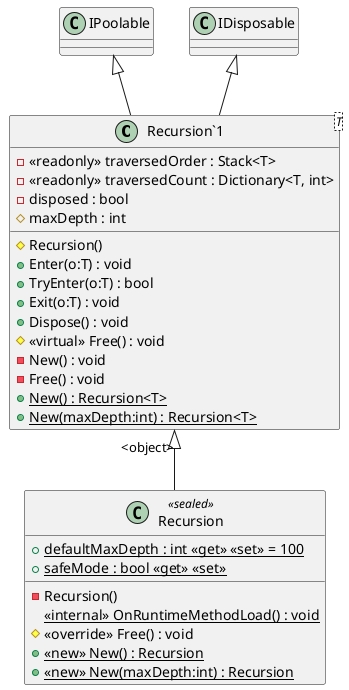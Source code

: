 @startuml
class "Recursion`1"<T> {
    # Recursion()
    - <<readonly>> traversedOrder : Stack<T>
    - <<readonly>> traversedCount : Dictionary<T, int>
    - disposed : bool
    # maxDepth : int
    + Enter(o:T) : void
    + TryEnter(o:T) : bool
    + Exit(o:T) : void
    + Dispose() : void
    # <<virtual>> Free() : void
    - New() : void
    - Free() : void
    + {static} New() : Recursion<T>
    + {static} New(maxDepth:int) : Recursion<T>
}
class Recursion <<sealed>> {
    - Recursion()
    + {static} defaultMaxDepth : int <<get>> <<set>> = 100
    + {static} safeMode : bool <<get>> <<set>>
    <<internal>> {static} OnRuntimeMethodLoad() : void
    # <<override>> Free() : void
    + <<new>> {static} New() : Recursion
    + <<new>> {static} New(maxDepth:int) : Recursion
}
IPoolable <|-- "Recursion`1"
IDisposable <|-- "Recursion`1"
"Recursion`1" "<object>" <|-- Recursion
@enduml
